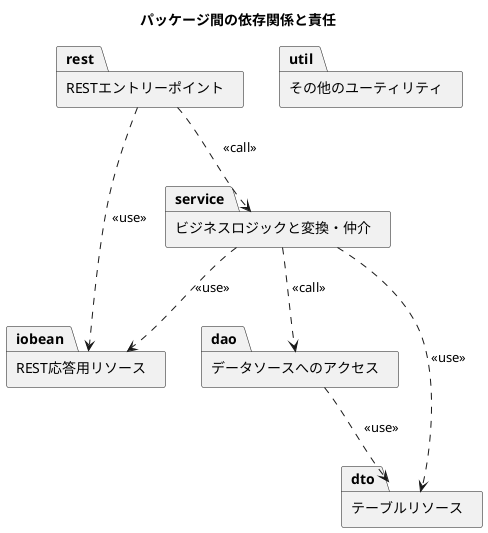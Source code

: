 @startuml
title パッケージ間の依存関係と責任

package "RESTエントリーポイント" as rest
package "REST応答用リソース" as iobean
package "ビジネスロジックと変換・仲介" as service
package "データソースへのアクセス" as dao
package "テーブルリソース" as dto
package "その他のユーティリティ" as util

rest ..> iobean : <<use>>
rest ..> service : <<call>>
service ..> iobean : <<use>>
service ..> dto : <<use>>
service ..> dao : <<call>>
dao ..> dto : <<use>>

@enduml
